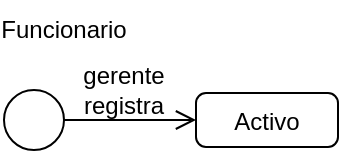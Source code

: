 <mxfile version="28.2.8">
  <diagram name="Página-1" id="ls1rP4yREk3hh1e5Am_-">
    <mxGraphModel dx="591" dy="500" grid="0" gridSize="10" guides="1" tooltips="1" connect="1" arrows="1" fold="1" page="0" pageScale="1" pageWidth="827" pageHeight="1169" math="0" shadow="0">
      <root>
        <mxCell id="0" />
        <mxCell id="1" parent="0" />
        <mxCell id="pHEgDx6qTVr6azBag485-1" value="Funcionario" style="text;html=1;whiteSpace=wrap;strokeColor=none;fillColor=none;align=center;verticalAlign=middle;rounded=0;" vertex="1" parent="1">
          <mxGeometry x="-276" y="-20" width="60" height="30" as="geometry" />
        </mxCell>
        <mxCell id="pHEgDx6qTVr6azBag485-2" value="" style="ellipse;" vertex="1" parent="1">
          <mxGeometry x="-276" y="25" width="30" height="30" as="geometry" />
        </mxCell>
        <mxCell id="pHEgDx6qTVr6azBag485-3" value="Activo" style="html=1;align=center;verticalAlign=top;rounded=1;absoluteArcSize=1;arcSize=10;dashed=0;whiteSpace=wrap;" vertex="1" parent="1">
          <mxGeometry x="-180" y="26.5" width="71" height="27" as="geometry" />
        </mxCell>
        <mxCell id="pHEgDx6qTVr6azBag485-4" value="" style="endArrow=open;startArrow=none;endFill=0;startFill=0;endSize=8;html=1;verticalAlign=bottom;labelBackgroundColor=none;strokeWidth=1;rounded=0;exitX=1;exitY=0.5;exitDx=0;exitDy=0;entryX=0;entryY=0.5;entryDx=0;entryDy=0;" edge="1" parent="1" source="pHEgDx6qTVr6azBag485-2" target="pHEgDx6qTVr6azBag485-3">
          <mxGeometry width="160" relative="1" as="geometry">
            <mxPoint x="-220" y="99" as="sourcePoint" />
            <mxPoint x="-60" y="99" as="targetPoint" />
          </mxGeometry>
        </mxCell>
        <mxCell id="pHEgDx6qTVr6azBag485-36" value="gerente registra" style="text;html=1;whiteSpace=wrap;strokeColor=none;fillColor=none;align=center;verticalAlign=middle;rounded=0;" vertex="1" parent="1">
          <mxGeometry x="-246" y="10" width="60" height="30" as="geometry" />
        </mxCell>
      </root>
    </mxGraphModel>
  </diagram>
</mxfile>
